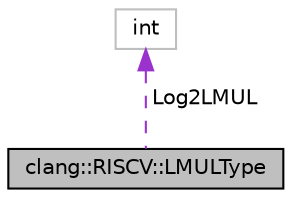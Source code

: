 digraph "clang::RISCV::LMULType"
{
 // LATEX_PDF_SIZE
  bgcolor="transparent";
  edge [fontname="Helvetica",fontsize="10",labelfontname="Helvetica",labelfontsize="10"];
  node [fontname="Helvetica",fontsize="10",shape=record];
  Node1 [label="clang::RISCV::LMULType",height=0.2,width=0.4,color="black", fillcolor="grey75", style="filled", fontcolor="black",tooltip=" "];
  Node2 -> Node1 [dir="back",color="darkorchid3",fontsize="10",style="dashed",label=" Log2LMUL" ,fontname="Helvetica"];
  Node2 [label="int",height=0.2,width=0.4,color="grey75",tooltip=" "];
}
